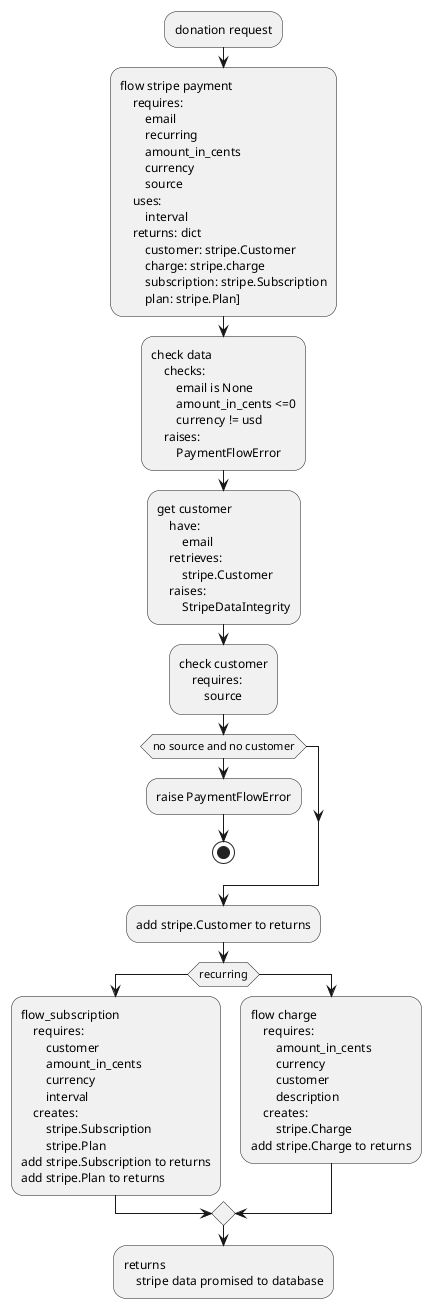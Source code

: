 @startuml
:donation request;
:flow stripe payment
    requires:
        email
        recurring
        amount_in_cents
        currency
        source
    uses:
        interval
    returns: dict
        customer: stripe.Customer
        charge: stripe.charge
        subscription: stripe.Subscription
        plan: stripe.Plan];
:check data
    checks:
        email is None
        amount_in_cents <=0
        currency != usd
    raises:
        PaymentFlowError;
:get customer
    have:
        email
    retrieves:
        stripe.Customer
    raises:
        StripeDataIntegrity;
:check customer
    requires:
        source;
if (no source and no customer) then
    :raise PaymentFlowError;
    stop;
endif
:add stripe.Customer to returns;
if (recurring) then
    :flow_subscription
        requires:
            customer
            amount_in_cents
            currency
            interval
        creates:
            stripe.Subscription
            stripe.Plan
    add stripe.Subscription to returns
    add stripe.Plan to returns;
else
    :flow charge
        requires:
            amount_in_cents
            currency
            customer
            description
        creates:
            stripe.Charge
    add stripe.Charge to returns;
endif
:returns
    stripe data promised to database;
@enduml

